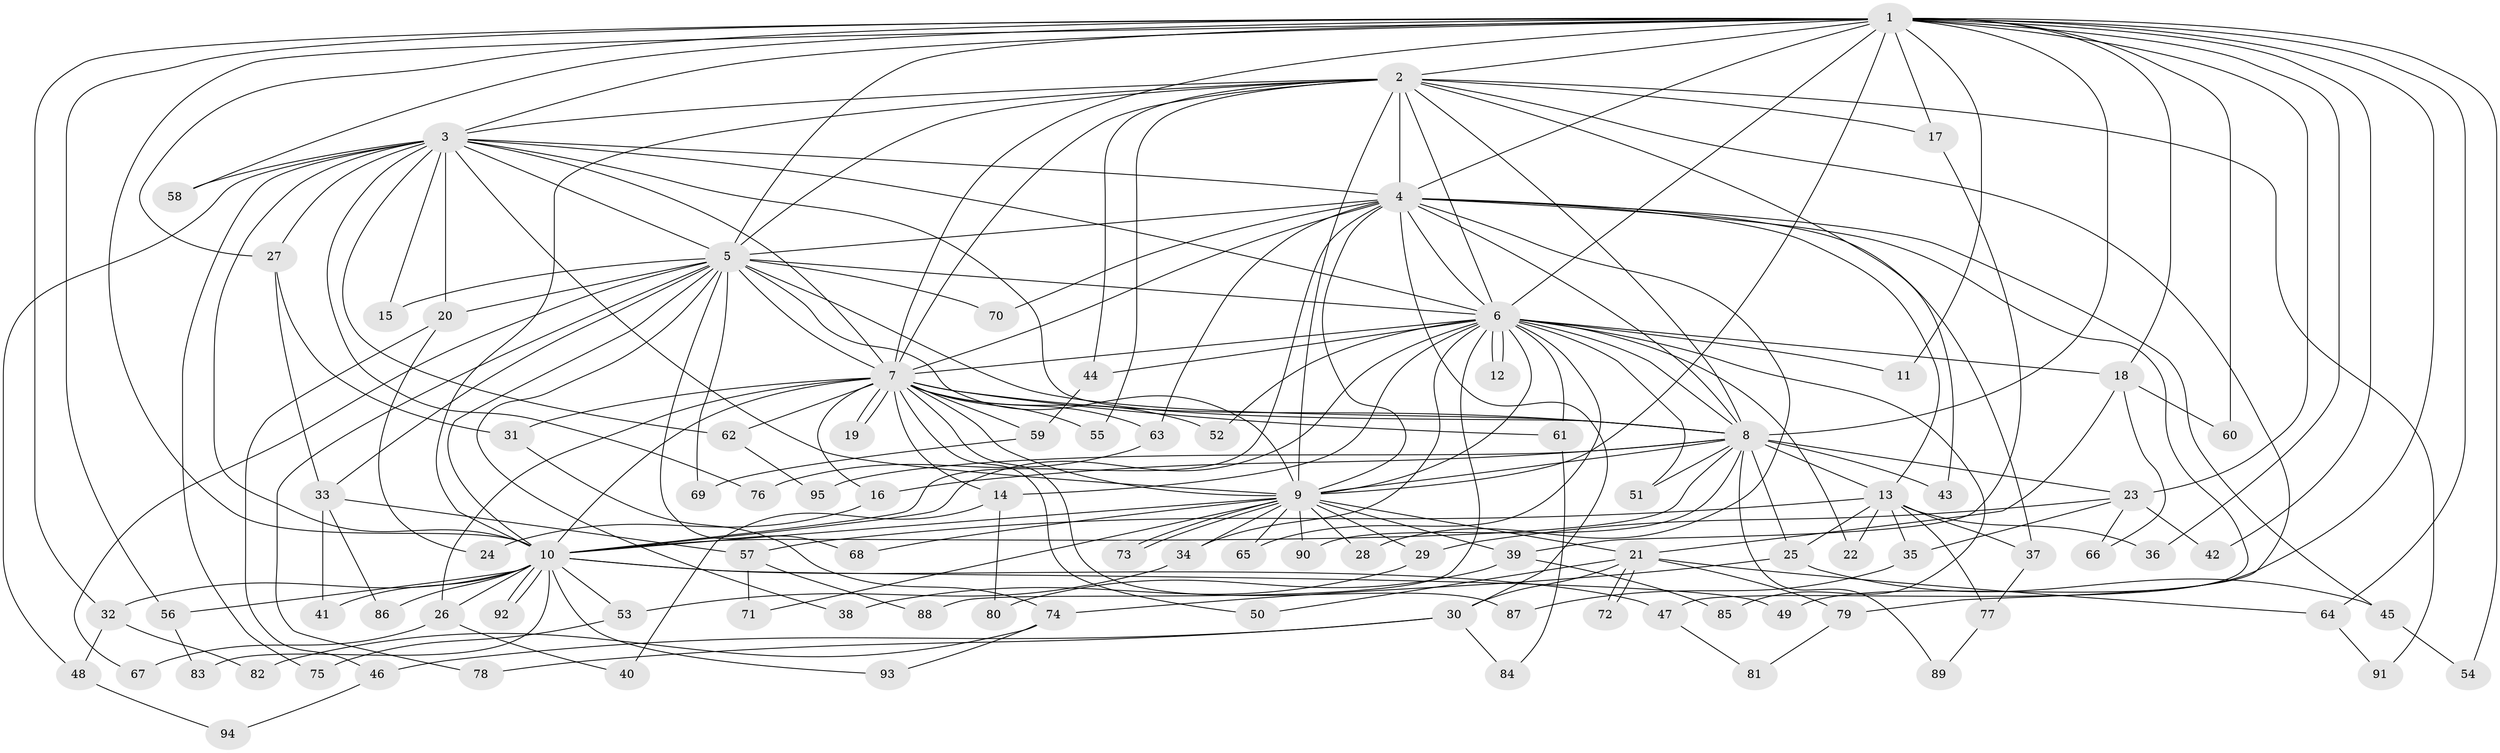 // coarse degree distribution, {15: 0.02631578947368421, 2: 0.39473684210526316, 1: 0.3157894736842105, 5: 0.05263157894736842, 3: 0.05263157894736842, 16: 0.02631578947368421, 8: 0.02631578947368421, 6: 0.02631578947368421, 4: 0.02631578947368421, 18: 0.02631578947368421, 11: 0.02631578947368421}
// Generated by graph-tools (version 1.1) at 2025/47/03/04/25 21:47:33]
// undirected, 95 vertices, 215 edges
graph export_dot {
graph [start="1"]
  node [color=gray90,style=filled];
  1;
  2;
  3;
  4;
  5;
  6;
  7;
  8;
  9;
  10;
  11;
  12;
  13;
  14;
  15;
  16;
  17;
  18;
  19;
  20;
  21;
  22;
  23;
  24;
  25;
  26;
  27;
  28;
  29;
  30;
  31;
  32;
  33;
  34;
  35;
  36;
  37;
  38;
  39;
  40;
  41;
  42;
  43;
  44;
  45;
  46;
  47;
  48;
  49;
  50;
  51;
  52;
  53;
  54;
  55;
  56;
  57;
  58;
  59;
  60;
  61;
  62;
  63;
  64;
  65;
  66;
  67;
  68;
  69;
  70;
  71;
  72;
  73;
  74;
  75;
  76;
  77;
  78;
  79;
  80;
  81;
  82;
  83;
  84;
  85;
  86;
  87;
  88;
  89;
  90;
  91;
  92;
  93;
  94;
  95;
  1 -- 2;
  1 -- 3;
  1 -- 4;
  1 -- 5;
  1 -- 6;
  1 -- 7;
  1 -- 8;
  1 -- 9;
  1 -- 10;
  1 -- 11;
  1 -- 17;
  1 -- 18;
  1 -- 23;
  1 -- 27;
  1 -- 32;
  1 -- 36;
  1 -- 42;
  1 -- 49;
  1 -- 54;
  1 -- 56;
  1 -- 58;
  1 -- 60;
  1 -- 64;
  2 -- 3;
  2 -- 4;
  2 -- 5;
  2 -- 6;
  2 -- 7;
  2 -- 8;
  2 -- 9;
  2 -- 10;
  2 -- 17;
  2 -- 43;
  2 -- 44;
  2 -- 55;
  2 -- 79;
  2 -- 91;
  3 -- 4;
  3 -- 5;
  3 -- 6;
  3 -- 7;
  3 -- 8;
  3 -- 9;
  3 -- 10;
  3 -- 15;
  3 -- 20;
  3 -- 27;
  3 -- 48;
  3 -- 58;
  3 -- 62;
  3 -- 75;
  3 -- 76;
  4 -- 5;
  4 -- 6;
  4 -- 7;
  4 -- 8;
  4 -- 9;
  4 -- 10;
  4 -- 13;
  4 -- 28;
  4 -- 30;
  4 -- 37;
  4 -- 45;
  4 -- 47;
  4 -- 63;
  4 -- 70;
  5 -- 6;
  5 -- 7;
  5 -- 8;
  5 -- 9;
  5 -- 10;
  5 -- 15;
  5 -- 20;
  5 -- 33;
  5 -- 38;
  5 -- 67;
  5 -- 68;
  5 -- 69;
  5 -- 70;
  5 -- 78;
  6 -- 7;
  6 -- 8;
  6 -- 9;
  6 -- 10;
  6 -- 11;
  6 -- 12;
  6 -- 12;
  6 -- 14;
  6 -- 18;
  6 -- 22;
  6 -- 34;
  6 -- 44;
  6 -- 51;
  6 -- 52;
  6 -- 61;
  6 -- 65;
  6 -- 85;
  6 -- 88;
  7 -- 8;
  7 -- 9;
  7 -- 10;
  7 -- 14;
  7 -- 16;
  7 -- 19;
  7 -- 19;
  7 -- 26;
  7 -- 31;
  7 -- 50;
  7 -- 52;
  7 -- 55;
  7 -- 59;
  7 -- 61;
  7 -- 62;
  7 -- 63;
  7 -- 87;
  8 -- 9;
  8 -- 10;
  8 -- 13;
  8 -- 16;
  8 -- 23;
  8 -- 25;
  8 -- 43;
  8 -- 51;
  8 -- 89;
  8 -- 90;
  8 -- 95;
  9 -- 10;
  9 -- 21;
  9 -- 28;
  9 -- 29;
  9 -- 34;
  9 -- 39;
  9 -- 65;
  9 -- 68;
  9 -- 71;
  9 -- 73;
  9 -- 73;
  9 -- 90;
  10 -- 26;
  10 -- 32;
  10 -- 41;
  10 -- 47;
  10 -- 49;
  10 -- 53;
  10 -- 56;
  10 -- 83;
  10 -- 86;
  10 -- 92;
  10 -- 92;
  10 -- 93;
  13 -- 22;
  13 -- 25;
  13 -- 35;
  13 -- 36;
  13 -- 37;
  13 -- 57;
  13 -- 77;
  14 -- 40;
  14 -- 80;
  16 -- 24;
  17 -- 39;
  18 -- 21;
  18 -- 60;
  18 -- 66;
  20 -- 24;
  20 -- 46;
  21 -- 30;
  21 -- 50;
  21 -- 64;
  21 -- 72;
  21 -- 72;
  21 -- 79;
  23 -- 29;
  23 -- 35;
  23 -- 42;
  23 -- 66;
  25 -- 45;
  25 -- 74;
  26 -- 40;
  26 -- 67;
  27 -- 31;
  27 -- 33;
  29 -- 38;
  30 -- 46;
  30 -- 78;
  30 -- 84;
  31 -- 74;
  32 -- 48;
  32 -- 82;
  33 -- 41;
  33 -- 57;
  33 -- 86;
  34 -- 53;
  35 -- 87;
  37 -- 77;
  39 -- 80;
  39 -- 85;
  44 -- 59;
  45 -- 54;
  46 -- 94;
  47 -- 81;
  48 -- 94;
  53 -- 75;
  56 -- 83;
  57 -- 71;
  57 -- 88;
  59 -- 69;
  61 -- 84;
  62 -- 95;
  63 -- 76;
  64 -- 91;
  74 -- 82;
  74 -- 93;
  77 -- 89;
  79 -- 81;
}
